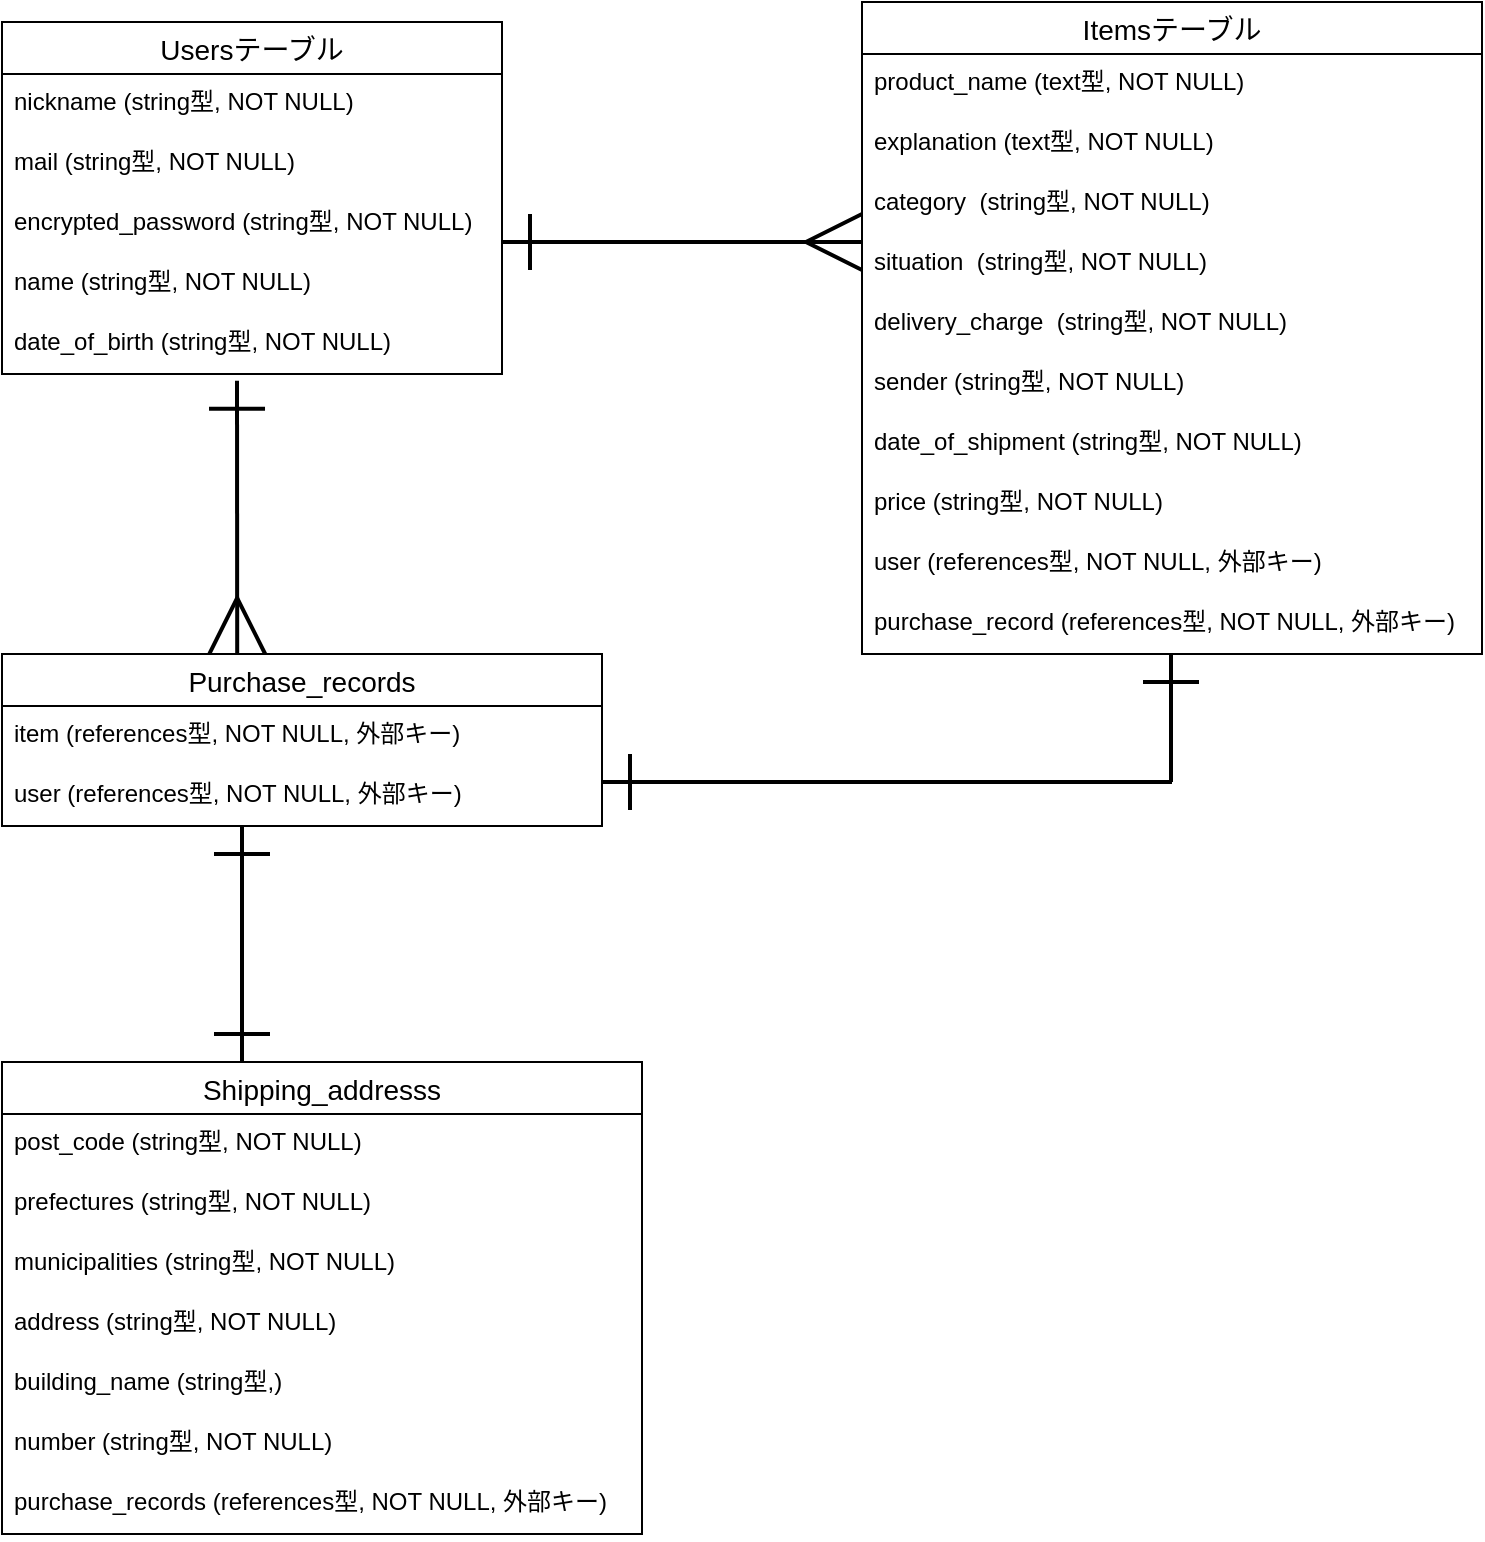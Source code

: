 <mxfile>
    <diagram id="Y7Rlqqm2lIZ8MmgGozZI" name="ページ1">
        <mxGraphModel dx="509" dy="862" grid="1" gridSize="10" guides="1" tooltips="1" connect="1" arrows="1" fold="1" page="1" pageScale="1" pageWidth="827" pageHeight="1169" math="0" shadow="0">
            <root>
                <mxCell id="0"/>
                <mxCell id="1" parent="0"/>
                <mxCell id="5gRaCSW5f3tHbZv7aehm-43" value="Usersテーブル" style="swimlane;fontStyle=0;childLayout=stackLayout;horizontal=1;startSize=26;horizontalStack=0;resizeParent=1;resizeParentMax=0;resizeLast=0;collapsible=1;marginBottom=0;align=center;fontSize=14;" vertex="1" parent="1">
                    <mxGeometry x="80" y="50" width="250" height="176" as="geometry"/>
                </mxCell>
                <mxCell id="5gRaCSW5f3tHbZv7aehm-44" value="nickname (string型, NOT NULL)" style="text;strokeColor=none;fillColor=none;spacingLeft=4;spacingRight=4;overflow=hidden;rotatable=0;points=[[0,0.5],[1,0.5]];portConstraint=eastwest;fontSize=12;" vertex="1" parent="5gRaCSW5f3tHbZv7aehm-43">
                    <mxGeometry y="26" width="250" height="30" as="geometry"/>
                </mxCell>
                <mxCell id="5gRaCSW5f3tHbZv7aehm-45" value="mail (string型, NOT NULL)" style="text;strokeColor=none;fillColor=none;spacingLeft=4;spacingRight=4;overflow=hidden;rotatable=0;points=[[0,0.5],[1,0.5]];portConstraint=eastwest;fontSize=12;" vertex="1" parent="5gRaCSW5f3tHbZv7aehm-43">
                    <mxGeometry y="56" width="250" height="30" as="geometry"/>
                </mxCell>
                <mxCell id="5gRaCSW5f3tHbZv7aehm-46" value="encrypted_password (string型, NOT NULL)" style="text;strokeColor=none;fillColor=none;spacingLeft=4;spacingRight=4;overflow=hidden;rotatable=0;points=[[0,0.5],[1,0.5]];portConstraint=eastwest;fontSize=12;" vertex="1" parent="5gRaCSW5f3tHbZv7aehm-43">
                    <mxGeometry y="86" width="250" height="30" as="geometry"/>
                </mxCell>
                <mxCell id="5gRaCSW5f3tHbZv7aehm-47" value="name (string型, NOT NULL)" style="text;strokeColor=none;fillColor=none;spacingLeft=4;spacingRight=4;overflow=hidden;rotatable=0;points=[[0,0.5],[1,0.5]];portConstraint=eastwest;fontSize=12;" vertex="1" parent="5gRaCSW5f3tHbZv7aehm-43">
                    <mxGeometry y="116" width="250" height="30" as="geometry"/>
                </mxCell>
                <mxCell id="5gRaCSW5f3tHbZv7aehm-48" value="date_of_birth (string型, NOT NULL)" style="text;strokeColor=none;fillColor=none;spacingLeft=4;spacingRight=4;overflow=hidden;rotatable=0;points=[[0,0.5],[1,0.5]];portConstraint=eastwest;fontSize=12;" vertex="1" parent="5gRaCSW5f3tHbZv7aehm-43">
                    <mxGeometry y="146" width="250" height="30" as="geometry"/>
                </mxCell>
                <mxCell id="5gRaCSW5f3tHbZv7aehm-81" style="edgeStyle=none;rounded=0;html=1;strokeWidth=2;startArrow=ERone;startFill=0;endArrow=none;endFill=0;startSize=25;endSize=25;sourcePerimeterSpacing=0;targetPerimeterSpacing=0;" edge="1" parent="1">
                    <mxGeometry relative="1" as="geometry">
                        <mxPoint x="664.5" y="430" as="targetPoint"/>
                        <mxPoint x="664.5" y="366" as="sourcePoint"/>
                    </mxGeometry>
                </mxCell>
                <mxCell id="5gRaCSW5f3tHbZv7aehm-50" value="Itemsテーブル" style="swimlane;fontStyle=0;childLayout=stackLayout;horizontal=1;startSize=26;horizontalStack=0;resizeParent=1;resizeParentMax=0;resizeLast=0;collapsible=1;marginBottom=0;align=center;fontSize=14;" vertex="1" parent="1">
                    <mxGeometry x="510" y="40" width="310" height="326" as="geometry"/>
                </mxCell>
                <mxCell id="5gRaCSW5f3tHbZv7aehm-84" value="product_name (text型, NOT NULL)" style="text;strokeColor=none;fillColor=none;spacingLeft=4;spacingRight=4;overflow=hidden;rotatable=0;points=[[0,0.5],[1,0.5]];portConstraint=eastwest;fontSize=12;" vertex="1" parent="5gRaCSW5f3tHbZv7aehm-50">
                    <mxGeometry y="26" width="310" height="30" as="geometry"/>
                </mxCell>
                <mxCell id="5gRaCSW5f3tHbZv7aehm-52" value="explanation (text型, NOT NULL)" style="text;strokeColor=none;fillColor=none;spacingLeft=4;spacingRight=4;overflow=hidden;rotatable=0;points=[[0,0.5],[1,0.5]];portConstraint=eastwest;fontSize=12;" vertex="1" parent="5gRaCSW5f3tHbZv7aehm-50">
                    <mxGeometry y="56" width="310" height="30" as="geometry"/>
                </mxCell>
                <mxCell id="5gRaCSW5f3tHbZv7aehm-53" value="category  (string型, NOT NULL)" style="text;strokeColor=none;fillColor=none;spacingLeft=4;spacingRight=4;overflow=hidden;rotatable=0;points=[[0,0.5],[1,0.5]];portConstraint=eastwest;fontSize=12;" vertex="1" parent="5gRaCSW5f3tHbZv7aehm-50">
                    <mxGeometry y="86" width="310" height="30" as="geometry"/>
                </mxCell>
                <mxCell id="5gRaCSW5f3tHbZv7aehm-63" value="situation  (string型, NOT NULL)" style="text;strokeColor=none;fillColor=none;spacingLeft=4;spacingRight=4;overflow=hidden;rotatable=0;points=[[0,0.5],[1,0.5]];portConstraint=eastwest;fontSize=12;" vertex="1" parent="5gRaCSW5f3tHbZv7aehm-50">
                    <mxGeometry y="116" width="310" height="30" as="geometry"/>
                </mxCell>
                <mxCell id="5gRaCSW5f3tHbZv7aehm-62" value="delivery_charge  (string型, NOT NULL)" style="text;strokeColor=none;fillColor=none;spacingLeft=4;spacingRight=4;overflow=hidden;rotatable=0;points=[[0,0.5],[1,0.5]];portConstraint=eastwest;fontSize=12;" vertex="1" parent="5gRaCSW5f3tHbZv7aehm-50">
                    <mxGeometry y="146" width="310" height="30" as="geometry"/>
                </mxCell>
                <mxCell id="5gRaCSW5f3tHbZv7aehm-61" value="sender (string型, NOT NULL)" style="text;strokeColor=none;fillColor=none;spacingLeft=4;spacingRight=4;overflow=hidden;rotatable=0;points=[[0,0.5],[1,0.5]];portConstraint=eastwest;fontSize=12;" vertex="1" parent="5gRaCSW5f3tHbZv7aehm-50">
                    <mxGeometry y="176" width="310" height="30" as="geometry"/>
                </mxCell>
                <mxCell id="5gRaCSW5f3tHbZv7aehm-60" value="date_of_shipment (string型, NOT NULL)" style="text;strokeColor=none;fillColor=none;spacingLeft=4;spacingRight=4;overflow=hidden;rotatable=0;points=[[0,0.5],[1,0.5]];portConstraint=eastwest;fontSize=12;" vertex="1" parent="5gRaCSW5f3tHbZv7aehm-50">
                    <mxGeometry y="206" width="310" height="30" as="geometry"/>
                </mxCell>
                <mxCell id="5gRaCSW5f3tHbZv7aehm-59" value="price (string型, NOT NULL)" style="text;strokeColor=none;fillColor=none;spacingLeft=4;spacingRight=4;overflow=hidden;rotatable=0;points=[[0,0.5],[1,0.5]];portConstraint=eastwest;fontSize=12;" vertex="1" parent="5gRaCSW5f3tHbZv7aehm-50">
                    <mxGeometry y="236" width="310" height="30" as="geometry"/>
                </mxCell>
                <mxCell id="5gRaCSW5f3tHbZv7aehm-58" value="user (references型, NOT NULL, 外部キー)" style="text;strokeColor=none;fillColor=none;spacingLeft=4;spacingRight=4;overflow=hidden;rotatable=0;points=[[0,0.5],[1,0.5]];portConstraint=eastwest;fontSize=12;" vertex="1" parent="5gRaCSW5f3tHbZv7aehm-50">
                    <mxGeometry y="266" width="310" height="30" as="geometry"/>
                </mxCell>
                <mxCell id="5gRaCSW5f3tHbZv7aehm-57" value="purchase_record (references型, NOT NULL, 外部キー)" style="text;strokeColor=none;fillColor=none;spacingLeft=4;spacingRight=4;overflow=hidden;rotatable=0;points=[[0,0.5],[1,0.5]];portConstraint=eastwest;fontSize=12;" vertex="1" parent="5gRaCSW5f3tHbZv7aehm-50">
                    <mxGeometry y="296" width="310" height="30" as="geometry"/>
                </mxCell>
                <mxCell id="5gRaCSW5f3tHbZv7aehm-64" value="Purchase_records" style="swimlane;fontStyle=0;childLayout=stackLayout;horizontal=1;startSize=26;horizontalStack=0;resizeParent=1;resizeParentMax=0;resizeLast=0;collapsible=1;marginBottom=0;align=center;fontSize=14;" vertex="1" parent="1">
                    <mxGeometry x="80" y="366" width="300" height="86" as="geometry"/>
                </mxCell>
                <mxCell id="5gRaCSW5f3tHbZv7aehm-65" value="item (references型, NOT NULL, 外部キー)" style="text;strokeColor=none;fillColor=none;spacingLeft=4;spacingRight=4;overflow=hidden;rotatable=0;points=[[0,0.5],[1,0.5]];portConstraint=eastwest;fontSize=12;" vertex="1" parent="5gRaCSW5f3tHbZv7aehm-64">
                    <mxGeometry y="26" width="300" height="30" as="geometry"/>
                </mxCell>
                <mxCell id="5gRaCSW5f3tHbZv7aehm-66" value="user (references型, NOT NULL, 外部キー)" style="text;strokeColor=none;fillColor=none;spacingLeft=4;spacingRight=4;overflow=hidden;rotatable=0;points=[[0,0.5],[1,0.5]];portConstraint=eastwest;fontSize=12;" vertex="1" parent="5gRaCSW5f3tHbZv7aehm-64">
                    <mxGeometry y="56" width="300" height="30" as="geometry"/>
                </mxCell>
                <mxCell id="5gRaCSW5f3tHbZv7aehm-68" value="Shipping_addresss" style="swimlane;fontStyle=0;childLayout=stackLayout;horizontal=1;startSize=26;horizontalStack=0;resizeParent=1;resizeParentMax=0;resizeLast=0;collapsible=1;marginBottom=0;align=center;fontSize=14;" vertex="1" parent="1">
                    <mxGeometry x="80" y="570" width="320" height="236" as="geometry"/>
                </mxCell>
                <mxCell id="5gRaCSW5f3tHbZv7aehm-69" value="post_code (string型, NOT NULL)" style="text;strokeColor=none;fillColor=none;spacingLeft=4;spacingRight=4;overflow=hidden;rotatable=0;points=[[0,0.5],[1,0.5]];portConstraint=eastwest;fontSize=12;" vertex="1" parent="5gRaCSW5f3tHbZv7aehm-68">
                    <mxGeometry y="26" width="320" height="30" as="geometry"/>
                </mxCell>
                <mxCell id="5gRaCSW5f3tHbZv7aehm-70" value="prefectures (string型, NOT NULL)" style="text;strokeColor=none;fillColor=none;spacingLeft=4;spacingRight=4;overflow=hidden;rotatable=0;points=[[0,0.5],[1,0.5]];portConstraint=eastwest;fontSize=12;" vertex="1" parent="5gRaCSW5f3tHbZv7aehm-68">
                    <mxGeometry y="56" width="320" height="30" as="geometry"/>
                </mxCell>
                <mxCell id="5gRaCSW5f3tHbZv7aehm-71" value="municipalities (string型, NOT NULL)" style="text;strokeColor=none;fillColor=none;spacingLeft=4;spacingRight=4;overflow=hidden;rotatable=0;points=[[0,0.5],[1,0.5]];portConstraint=eastwest;fontSize=12;" vertex="1" parent="5gRaCSW5f3tHbZv7aehm-68">
                    <mxGeometry y="86" width="320" height="30" as="geometry"/>
                </mxCell>
                <mxCell id="5gRaCSW5f3tHbZv7aehm-75" value="address (string型, NOT NULL)" style="text;strokeColor=none;fillColor=none;spacingLeft=4;spacingRight=4;overflow=hidden;rotatable=0;points=[[0,0.5],[1,0.5]];portConstraint=eastwest;fontSize=12;" vertex="1" parent="5gRaCSW5f3tHbZv7aehm-68">
                    <mxGeometry y="116" width="320" height="30" as="geometry"/>
                </mxCell>
                <mxCell id="5gRaCSW5f3tHbZv7aehm-74" value="building_name (string型,)" style="text;strokeColor=none;fillColor=none;spacingLeft=4;spacingRight=4;overflow=hidden;rotatable=0;points=[[0,0.5],[1,0.5]];portConstraint=eastwest;fontSize=12;" vertex="1" parent="5gRaCSW5f3tHbZv7aehm-68">
                    <mxGeometry y="146" width="320" height="30" as="geometry"/>
                </mxCell>
                <mxCell id="5gRaCSW5f3tHbZv7aehm-73" value="number (string型, NOT NULL)" style="text;strokeColor=none;fillColor=none;spacingLeft=4;spacingRight=4;overflow=hidden;rotatable=0;points=[[0,0.5],[1,0.5]];portConstraint=eastwest;fontSize=12;" vertex="1" parent="5gRaCSW5f3tHbZv7aehm-68">
                    <mxGeometry y="176" width="320" height="30" as="geometry"/>
                </mxCell>
                <mxCell id="5gRaCSW5f3tHbZv7aehm-72" value="purchase_records (references型, NOT NULL, 外部キー)" style="text;strokeColor=none;fillColor=none;spacingLeft=4;spacingRight=4;overflow=hidden;rotatable=0;points=[[0,0.5],[1,0.5]];portConstraint=eastwest;fontSize=12;" vertex="1" parent="5gRaCSW5f3tHbZv7aehm-68">
                    <mxGeometry y="206" width="320" height="30" as="geometry"/>
                </mxCell>
                <mxCell id="5gRaCSW5f3tHbZv7aehm-79" style="html=1;strokeWidth=2;startArrow=ERone;startFill=0;endArrow=ERmany;endFill=0;rounded=0;targetPerimeterSpacing=0;endSize=25;sourcePerimeterSpacing=0;startSize=25;entryX=0.392;entryY=0;entryDx=0;entryDy=0;exitX=0.47;exitY=1.113;exitDx=0;exitDy=0;exitPerimeter=0;entryPerimeter=0;" edge="1" parent="1" source="5gRaCSW5f3tHbZv7aehm-48" target="5gRaCSW5f3tHbZv7aehm-64">
                    <mxGeometry relative="1" as="geometry">
                        <mxPoint x="200" y="360" as="targetPoint"/>
                        <mxPoint x="200" y="230" as="sourcePoint"/>
                        <Array as="points"/>
                    </mxGeometry>
                </mxCell>
                <mxCell id="5gRaCSW5f3tHbZv7aehm-80" style="html=1;strokeWidth=2;startArrow=none;startFill=0;endArrow=ERone;endFill=0;rounded=0;targetPerimeterSpacing=0;endSize=25;sourcePerimeterSpacing=0;startSize=25;" edge="1" parent="1">
                    <mxGeometry relative="1" as="geometry">
                        <mxPoint x="380" y="430" as="targetPoint"/>
                        <mxPoint x="665" y="430" as="sourcePoint"/>
                    </mxGeometry>
                </mxCell>
                <mxCell id="5gRaCSW5f3tHbZv7aehm-82" style="edgeStyle=none;rounded=0;html=1;strokeWidth=2;startArrow=ERone;startFill=0;endArrow=ERone;endFill=0;startSize=25;endSize=25;sourcePerimeterSpacing=0;targetPerimeterSpacing=0;" edge="1" parent="1">
                    <mxGeometry relative="1" as="geometry">
                        <mxPoint x="200" y="570" as="targetPoint"/>
                        <mxPoint x="200" y="452" as="sourcePoint"/>
                        <Array as="points"/>
                    </mxGeometry>
                </mxCell>
                <mxCell id="5gRaCSW5f3tHbZv7aehm-83" style="html=1;strokeWidth=2;startArrow=ERmany;startFill=0;endArrow=ERone;endFill=0;rounded=0;targetPerimeterSpacing=0;endSize=25;sourcePerimeterSpacing=0;startSize=25;" edge="1" parent="1">
                    <mxGeometry relative="1" as="geometry">
                        <mxPoint x="330" y="160" as="targetPoint"/>
                        <mxPoint x="510" y="160" as="sourcePoint"/>
                    </mxGeometry>
                </mxCell>
            </root>
        </mxGraphModel>
    </diagram>
</mxfile>